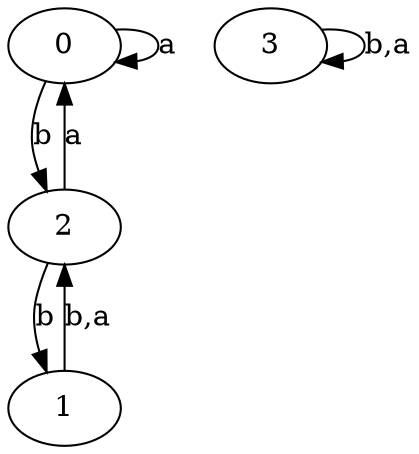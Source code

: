 digraph {
 ranksep=0.5;
 d2tdocpreamble = "\usetikzlibrary{automata}";
 d2tfigpreamble = "\tikzstyle{every state}= [ draw=blue!50,very thick,fill=blue!20]  \tikzstyle{auto}= [fill=white]";
 node [style="state"];
 edge [lblstyle="auto",topath="bend right", len=4  ]
  "0" [label="0",style = "state, initial, accepting"];
  "1" [label="1",];
  "2" [label="2",];
  "3" [label="3",];
  "0" -> "0" [label="a",topath="loop above"];
  "0" -> "2" [label="b"];
  "1" -> "2" [label="b,a"];
  "2" -> "0" [label="a"];
  "2" -> "1" [label="b"];
  "3" -> "3" [label="b,a",topath="loop above"];
}